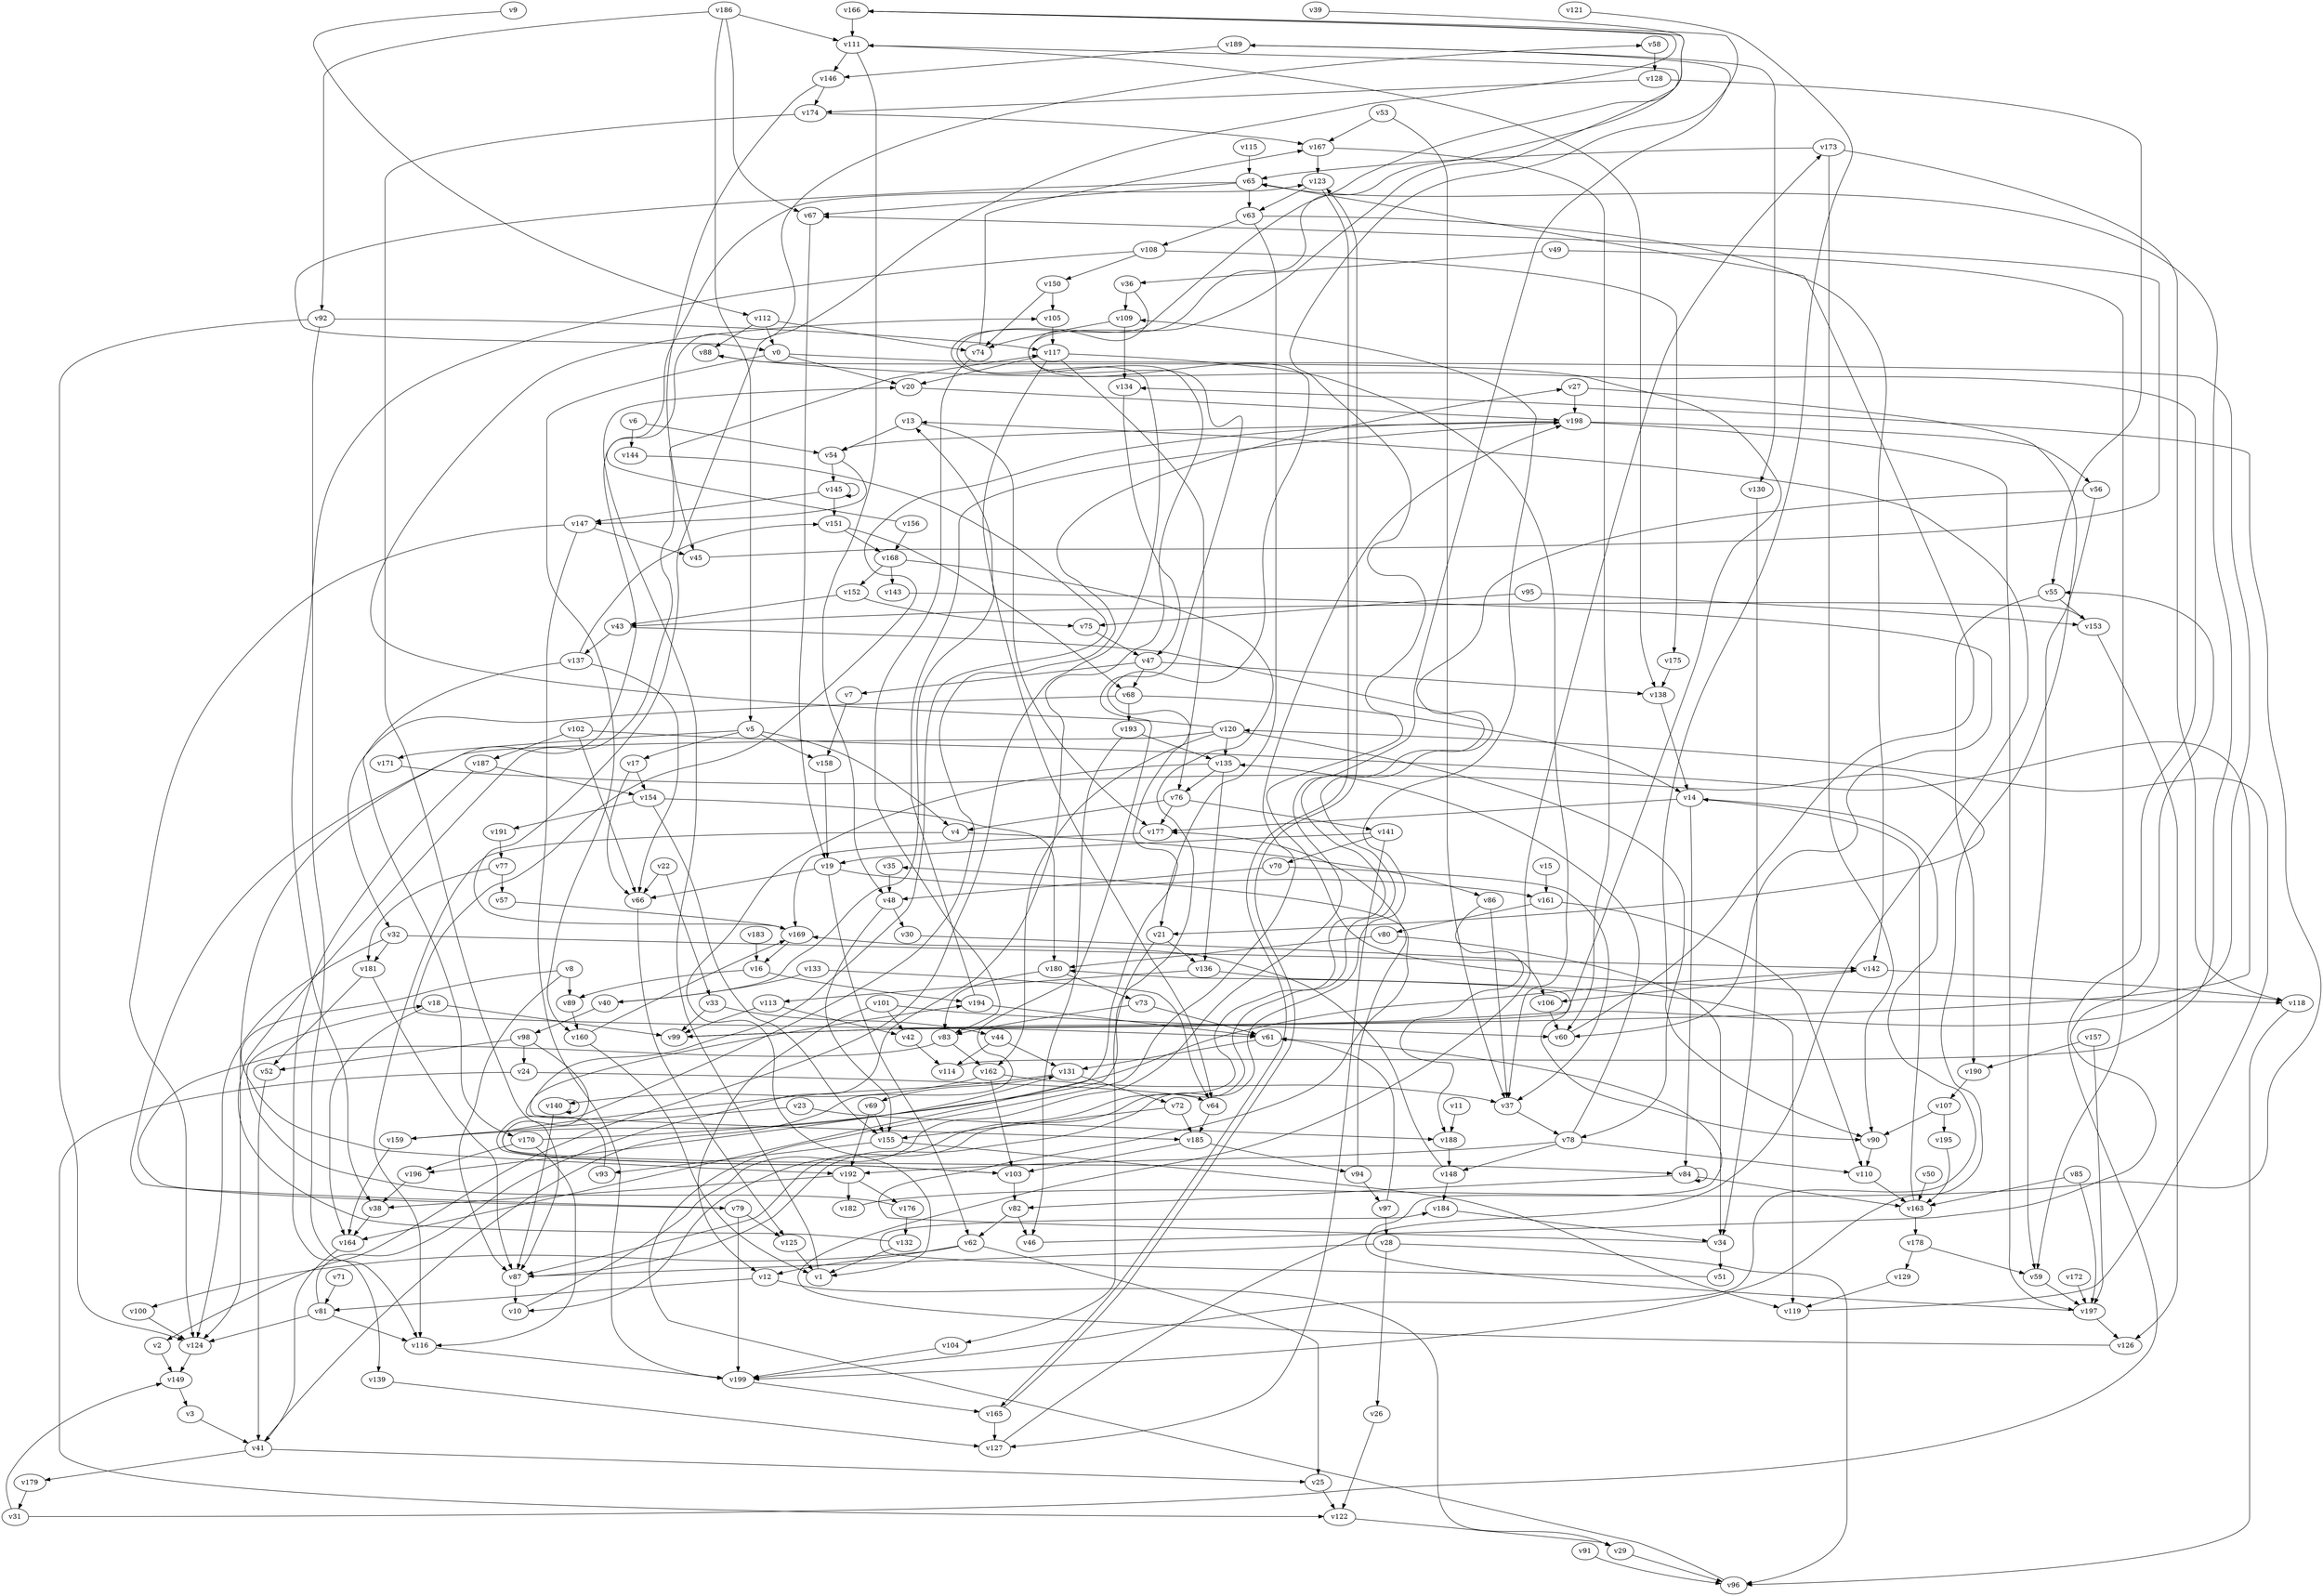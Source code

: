 // Benchmark game 287 - 200 vertices
// time_bound: 34
// targets: v84
digraph G {
    v0 [name="v0", player=1];
    v1 [name="v1", player=1];
    v2 [name="v2", player=1];
    v3 [name="v3", player=1];
    v4 [name="v4", player=0];
    v5 [name="v5", player=0];
    v6 [name="v6", player=0];
    v7 [name="v7", player=0];
    v8 [name="v8", player=1];
    v9 [name="v9", player=1];
    v10 [name="v10", player=1];
    v11 [name="v11", player=0];
    v12 [name="v12", player=1];
    v13 [name="v13", player=1];
    v14 [name="v14", player=0];
    v15 [name="v15", player=0];
    v16 [name="v16", player=0];
    v17 [name="v17", player=0];
    v18 [name="v18", player=0];
    v19 [name="v19", player=1];
    v20 [name="v20", player=1];
    v21 [name="v21", player=0];
    v22 [name="v22", player=0];
    v23 [name="v23", player=1];
    v24 [name="v24", player=0];
    v25 [name="v25", player=1];
    v26 [name="v26", player=0];
    v27 [name="v27", player=1];
    v28 [name="v28", player=0];
    v29 [name="v29", player=1];
    v30 [name="v30", player=1];
    v31 [name="v31", player=0];
    v32 [name="v32", player=0];
    v33 [name="v33", player=0];
    v34 [name="v34", player=1];
    v35 [name="v35", player=0];
    v36 [name="v36", player=0];
    v37 [name="v37", player=0];
    v38 [name="v38", player=0];
    v39 [name="v39", player=1];
    v40 [name="v40", player=1];
    v41 [name="v41", player=1];
    v42 [name="v42", player=0];
    v43 [name="v43", player=1];
    v44 [name="v44", player=0];
    v45 [name="v45", player=1];
    v46 [name="v46", player=0];
    v47 [name="v47", player=0];
    v48 [name="v48", player=0];
    v49 [name="v49", player=1];
    v50 [name="v50", player=0];
    v51 [name="v51", player=0];
    v52 [name="v52", player=0];
    v53 [name="v53", player=0];
    v54 [name="v54", player=0];
    v55 [name="v55", player=0];
    v56 [name="v56", player=0];
    v57 [name="v57", player=1];
    v58 [name="v58", player=0];
    v59 [name="v59", player=1];
    v60 [name="v60", player=0];
    v61 [name="v61", player=0];
    v62 [name="v62", player=0];
    v63 [name="v63", player=0];
    v64 [name="v64", player=0];
    v65 [name="v65", player=1];
    v66 [name="v66", player=0];
    v67 [name="v67", player=0];
    v68 [name="v68", player=1];
    v69 [name="v69", player=0];
    v70 [name="v70", player=1];
    v71 [name="v71", player=0];
    v72 [name="v72", player=1];
    v73 [name="v73", player=0];
    v74 [name="v74", player=0];
    v75 [name="v75", player=0];
    v76 [name="v76", player=0];
    v77 [name="v77", player=1];
    v78 [name="v78", player=1];
    v79 [name="v79", player=0];
    v80 [name="v80", player=1];
    v81 [name="v81", player=0];
    v82 [name="v82", player=0];
    v83 [name="v83", player=0];
    v84 [name="v84", player=0, target=1];
    v85 [name="v85", player=1];
    v86 [name="v86", player=1];
    v87 [name="v87", player=1];
    v88 [name="v88", player=1];
    v89 [name="v89", player=1];
    v90 [name="v90", player=0];
    v91 [name="v91", player=0];
    v92 [name="v92", player=1];
    v93 [name="v93", player=1];
    v94 [name="v94", player=1];
    v95 [name="v95", player=0];
    v96 [name="v96", player=1];
    v97 [name="v97", player=1];
    v98 [name="v98", player=0];
    v99 [name="v99", player=1];
    v100 [name="v100", player=0];
    v101 [name="v101", player=1];
    v102 [name="v102", player=0];
    v103 [name="v103", player=0];
    v104 [name="v104", player=1];
    v105 [name="v105", player=1];
    v106 [name="v106", player=1];
    v107 [name="v107", player=1];
    v108 [name="v108", player=1];
    v109 [name="v109", player=1];
    v110 [name="v110", player=0];
    v111 [name="v111", player=1];
    v112 [name="v112", player=0];
    v113 [name="v113", player=1];
    v114 [name="v114", player=1];
    v115 [name="v115", player=0];
    v116 [name="v116", player=1];
    v117 [name="v117", player=1];
    v118 [name="v118", player=0];
    v119 [name="v119", player=0];
    v120 [name="v120", player=1];
    v121 [name="v121", player=1];
    v122 [name="v122", player=0];
    v123 [name="v123", player=0];
    v124 [name="v124", player=1];
    v125 [name="v125", player=0];
    v126 [name="v126", player=0];
    v127 [name="v127", player=1];
    v128 [name="v128", player=0];
    v129 [name="v129", player=1];
    v130 [name="v130", player=0];
    v131 [name="v131", player=0];
    v132 [name="v132", player=0];
    v133 [name="v133", player=0];
    v134 [name="v134", player=1];
    v135 [name="v135", player=1];
    v136 [name="v136", player=1];
    v137 [name="v137", player=0];
    v138 [name="v138", player=1];
    v139 [name="v139", player=1];
    v140 [name="v140", player=1];
    v141 [name="v141", player=0];
    v142 [name="v142", player=0];
    v143 [name="v143", player=0];
    v144 [name="v144", player=0];
    v145 [name="v145", player=0];
    v146 [name="v146", player=0];
    v147 [name="v147", player=0];
    v148 [name="v148", player=0];
    v149 [name="v149", player=1];
    v150 [name="v150", player=0];
    v151 [name="v151", player=1];
    v152 [name="v152", player=0];
    v153 [name="v153", player=1];
    v154 [name="v154", player=0];
    v155 [name="v155", player=0];
    v156 [name="v156", player=1];
    v157 [name="v157", player=1];
    v158 [name="v158", player=1];
    v159 [name="v159", player=1];
    v160 [name="v160", player=1];
    v161 [name="v161", player=1];
    v162 [name="v162", player=1];
    v163 [name="v163", player=1];
    v164 [name="v164", player=0];
    v165 [name="v165", player=0];
    v166 [name="v166", player=1];
    v167 [name="v167", player=0];
    v168 [name="v168", player=0];
    v169 [name="v169", player=1];
    v170 [name="v170", player=0];
    v171 [name="v171", player=0];
    v172 [name="v172", player=0];
    v173 [name="v173", player=1];
    v174 [name="v174", player=1];
    v175 [name="v175", player=0];
    v176 [name="v176", player=0];
    v177 [name="v177", player=1];
    v178 [name="v178", player=0];
    v179 [name="v179", player=0];
    v180 [name="v180", player=0];
    v181 [name="v181", player=0];
    v182 [name="v182", player=1];
    v183 [name="v183", player=0];
    v184 [name="v184", player=1];
    v185 [name="v185", player=0];
    v186 [name="v186", player=0];
    v187 [name="v187", player=1];
    v188 [name="v188", player=0];
    v189 [name="v189", player=1];
    v190 [name="v190", player=1];
    v191 [name="v191", player=1];
    v192 [name="v192", player=0];
    v193 [name="v193", player=0];
    v194 [name="v194", player=1];
    v195 [name="v195", player=1];
    v196 [name="v196", player=1];
    v197 [name="v197", player=1];
    v198 [name="v198", player=0];
    v199 [name="v199", player=0];

    v0 -> v99 [constraint="t mod 2 == 1"];
    v1 -> v20;
    v2 -> v149;
    v3 -> v41;
    v4 -> v86;
    v5 -> v158;
    v6 -> v144;
    v7 -> v158;
    v8 -> v192 [constraint="t >= 5"];
    v9 -> v112 [constraint="t >= 1"];
    v10 -> v189 [constraint="t mod 5 == 2"];
    v11 -> v188;
    v12 -> v29;
    v13 -> v54;
    v14 -> v199 [constraint="t < 10"];
    v15 -> v161;
    v16 -> v89;
    v17 -> v154;
    v18 -> v99;
    v19 -> v66;
    v20 -> v198;
    v21 -> v104;
    v22 -> v33;
    v23 -> v159;
    v24 -> v64;
    v25 -> v122;
    v26 -> v122;
    v27 -> v199 [constraint="t mod 3 == 0"];
    v28 -> v96;
    v29 -> v96;
    v30 -> v106 [constraint="t >= 4"];
    v31 -> v88 [constraint="t >= 5"];
    v32 -> v124;
    v33 -> v44;
    v34 -> v35 [constraint="t mod 5 == 2"];
    v35 -> v48;
    v36 -> v164 [constraint="t < 15"];
    v37 -> v78;
    v38 -> v164;
    v39 -> v2 [constraint="t mod 3 == 1"];
    v40 -> v13 [constraint="t >= 2"];
    v41 -> v111 [constraint="t < 15"];
    v42 -> v114;
    v43 -> v10 [constraint="t < 11"];
    v44 -> v131;
    v45 -> v67 [constraint="t mod 4 == 0"];
    v46 -> v55 [constraint="t >= 4"];
    v47 -> v7;
    v48 -> v155;
    v49 -> v59;
    v50 -> v163;
    v51 -> v184 [constraint="t mod 2 == 1"];
    v52 -> v41;
    v53 -> v37;
    v54 -> v147 [constraint="t < 9"];
    v55 -> v153;
    v56 -> v87 [constraint="t < 15"];
    v57 -> v169;
    v58 -> v128;
    v59 -> v197;
    v60 -> v65 [constraint="t mod 4 == 2"];
    v61 -> v131;
    v62 -> v100 [constraint="t < 12"];
    v63 -> v142;
    v64 -> v185;
    v65 -> v0 [constraint="t < 12"];
    v66 -> v125;
    v67 -> v19;
    v68 -> v32;
    v69 -> v192;
    v70 -> v48;
    v71 -> v81;
    v72 -> v155 [constraint="t < 14"];
    v73 -> v61;
    v74 -> v167;
    v75 -> v47;
    v76 -> v4;
    v77 -> v181;
    v78 -> v135;
    v79 -> v58 [constraint="t < 6"];
    v80 -> v180;
    v81 -> v166 [constraint="t < 14"];
    v82 -> v62;
    v83 -> v79 [constraint="t >= 4"];
    v84 -> v84;
    v85 -> v197;
    v86 -> v188 [constraint="t < 6"];
    v87 -> v109 [constraint="t < 12"];
    v88 -> v90 [constraint="t < 12"];
    v89 -> v160;
    v90 -> v110;
    v91 -> v96;
    v92 -> v124;
    v93 -> v194;
    v94 -> v177;
    v95 -> v153;
    v96 -> v198 [constraint="t < 7"];
    v97 -> v28;
    v98 -> v84 [constraint="t mod 2 == 1"];
    v99 -> v180 [constraint="t >= 2"];
    v100 -> v124;
    v101 -> v12;
    v102 -> v99 [constraint="t >= 1"];
    v103 -> v27 [constraint="t >= 4"];
    v104 -> v199;
    v105 -> v117;
    v106 -> v60;
    v107 -> v90;
    v108 -> v175;
    v109 -> v74;
    v110 -> v163;
    v111 -> v146;
    v112 -> v74;
    v113 -> v42;
    v114 -> v65 [constraint="t mod 4 == 2"];
    v115 -> v65;
    v116 -> v199;
    v117 -> v20;
    v118 -> v96;
    v119 -> v120 [constraint="t mod 2 == 0"];
    v120 -> v105 [constraint="t < 13"];
    v121 -> v90 [constraint="t >= 2"];
    v122 -> v29;
    v123 -> v63;
    v124 -> v149;
    v125 -> v1;
    v126 -> v173 [constraint="t < 14"];
    v127 -> v13 [constraint="t >= 3"];
    v128 -> v55;
    v129 -> v119;
    v130 -> v34;
    v131 -> v103 [constraint="t mod 5 == 3"];
    v132 -> v117 [constraint="t < 8"];
    v133 -> v40;
    v134 -> v47;
    v135 -> v76;
    v136 -> v119;
    v137 -> v151;
    v138 -> v14;
    v139 -> v127;
    v140 -> v140 [constraint="t < 5"];
    v141 -> v19;
    v142 -> v118;
    v143 -> v60 [constraint="t >= 2"];
    v144 -> v185 [constraint="t >= 4"];
    v145 -> v145;
    v146 -> v45;
    v147 -> v199;
    v148 -> v169 [constraint="t >= 4"];
    v149 -> v3;
    v150 -> v74;
    v151 -> v68;
    v152 -> v43;
    v153 -> v43 [constraint="t < 10"];
    v154 -> v191;
    v155 -> v119;
    v156 -> v123 [constraint="t mod 4 == 3"];
    v157 -> v190;
    v158 -> v19;
    v159 -> v131 [constraint="t >= 1"];
    v160 -> v169 [constraint="t < 13"];
    v161 -> v110;
    v162 -> v140;
    v163 -> v14;
    v164 -> v41;
    v165 -> v123 [constraint="t < 14"];
    v166 -> v118 [constraint="t >= 4"];
    v167 -> v123;
    v168 -> v196 [constraint="t mod 4 == 1"];
    v169 -> v166 [constraint="t mod 5 == 3"];
    v170 -> v142 [constraint="t >= 3"];
    v171 -> v21 [constraint="t mod 5 == 3"];
    v172 -> v197;
    v173 -> v118;
    v174 -> v167;
    v175 -> v138;
    v176 -> v18 [constraint="t < 10"];
    v177 -> v169;
    v178 -> v59;
    v179 -> v31;
    v180 -> v83;
    v181 -> v52;
    v182 -> v134 [constraint="t mod 5 == 2"];
    v183 -> v16;
    v184 -> v34;
    v185 -> v94;
    v186 -> v92;
    v187 -> v139;
    v188 -> v148;
    v189 -> v130;
    v190 -> v107;
    v191 -> v77;
    v192 -> v38;
    v193 -> v135;
    v194 -> v198;
    v195 -> v163;
    v196 -> v38;
    v197 -> v61 [constraint="t mod 5 == 4"];
    v198 -> v61 [constraint="t mod 3 == 1"];
    v199 -> v165;
    v63 -> v21;
    v128 -> v174;
    v92 -> v116;
    v40 -> v98;
    v32 -> v142;
    v31 -> v149;
    v154 -> v180;
    v151 -> v168;
    v111 -> v138;
    v147 -> v45;
    v140 -> v87;
    v85 -> v163;
    v102 -> v66;
    v98 -> v52;
    v68 -> v193;
    v178 -> v129;
    v173 -> v90;
    v17 -> v66;
    v27 -> v198;
    v83 -> v162;
    v23 -> v188;
    v6 -> v54;
    v86 -> v37;
    v153 -> v126;
    v8 -> v89;
    v74 -> v83;
    v131 -> v69;
    v33 -> v99;
    v167 -> v60;
    v168 -> v152;
    v145 -> v147;
    v48 -> v30;
    v76 -> v141;
    v181 -> v87;
    v79 -> v199;
    v135 -> v1;
    v173 -> v65;
    v197 -> v126;
    v156 -> v168;
    v107 -> v195;
    v141 -> v127;
    v95 -> v75;
    v76 -> v177;
    v163 -> v178;
    v169 -> v16;
    v41 -> v25;
    v80 -> v34;
    v47 -> v138;
    v14 -> v84;
    v81 -> v116;
    v117 -> v76;
    v186 -> v111;
    v136 -> v113;
    v19 -> v161;
    v78 -> v148;
    v19 -> v62;
    v63 -> v108;
    v166 -> v111;
    v146 -> v174;
    v47 -> v68;
    v24 -> v122;
    v68 -> v14;
    v120 -> v162;
    v108 -> v150;
    v109 -> v134;
    v0 -> v20;
    v13 -> v177;
    v176 -> v132;
    v186 -> v67;
    v162 -> v103;
    v131 -> v72;
    v117 -> v64;
    v84 -> v163;
    v189 -> v146;
    v111 -> v48;
    v112 -> v88;
    v14 -> v177;
    v152 -> v75;
    v120 -> v78;
    v135 -> v136;
    v4 -> v116;
    v192 -> v176;
    v21 -> v136;
    v36 -> v109;
    v180 -> v73;
    v69 -> v155;
    v79 -> v125;
    v170 -> v116;
    v168 -> v143;
    v28 -> v26;
    v102 -> v187;
    v148 -> v184;
    v62 -> v12;
    v101 -> v42;
    v174 -> v87;
    v112 -> v0;
    v92 -> v117;
    v5 -> v17;
    v54 -> v145;
    v103 -> v82;
    v198 -> v56;
    v43 -> v137;
    v132 -> v1;
    v162 -> v37;
    v120 -> v124;
    v44 -> v114;
    v49 -> v36;
    v97 -> v61;
    v194 -> v61;
    v32 -> v181;
    v161 -> v80;
    v70 -> v37;
    v142 -> v106;
    v198 -> v54;
    v81 -> v124;
    v65 -> v67;
    v108 -> v38;
    v72 -> v185;
    v5 -> v171;
    v56 -> v59;
    v117 -> v37;
    v28 -> v87;
    v84 -> v82;
    v62 -> v25;
    v198 -> v197;
    v150 -> v105;
    v187 -> v154;
    v78 -> v192;
    v55 -> v190;
    v186 -> v5;
    v154 -> v155;
    v8 -> v87;
    v193 -> v46;
    v22 -> v66;
    v94 -> v97;
    v137 -> v66;
    v159 -> v164;
    v12 -> v81;
    v18 -> v164;
    v98 -> v24;
    v133 -> v64;
    v137 -> v170;
    v73 -> v83;
    v5 -> v4;
    v113 -> v99;
    v120 -> v135;
    v53 -> v167;
    v192 -> v182;
    v160 -> v1;
    v141 -> v70;
    v87 -> v10;
    v170 -> v196;
    v145 -> v151;
    v78 -> v110;
    v34 -> v51;
    v77 -> v57;
    v165 -> v127;
    v147 -> v124;
    v101 -> v60;
    v82 -> v46;
    v0 -> v160;
    v123 -> v165;
    v155 -> v93;
    v157 -> v197;
    v65 -> v63;
    v16 -> v194;
    v185 -> v103;
    v41 -> v179;
}
